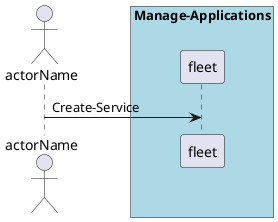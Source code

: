 @startuml
Actor "actorName" as A

box "Manage-Applications" #lightblue
participant "fleet" as S
A -> S : Create-Service
end box

@enduml
